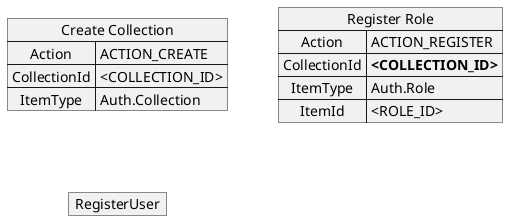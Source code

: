 @startuml CommonOperations


map "Create Collection" as cc {

    Action => ACTION_CREATE
    CollectionId => <COLLECTION_ID>
    ItemType => Auth.Collection
}

map "Register Role" as rr {
    Action => ACTION_REGISTER
    CollectionId => **<COLLECTION_ID>**
    ItemType => Auth.Role
    ItemId => <ROLE_ID>
}

map RegisterUser {

}

@enduml
